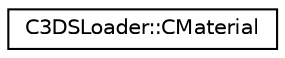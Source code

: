 digraph G
{
  edge [fontname="Helvetica",fontsize="10",labelfontname="Helvetica",labelfontsize="10"];
  node [fontname="Helvetica",fontsize="10",shape=record];
  rankdir="LR";
  Node1 [label="C3DSLoader::CMaterial",height=0.2,width=0.4,color="black", fillcolor="white", style="filled",URL="$class_c3_d_s_loader_1_1_c_material.html"];
}
